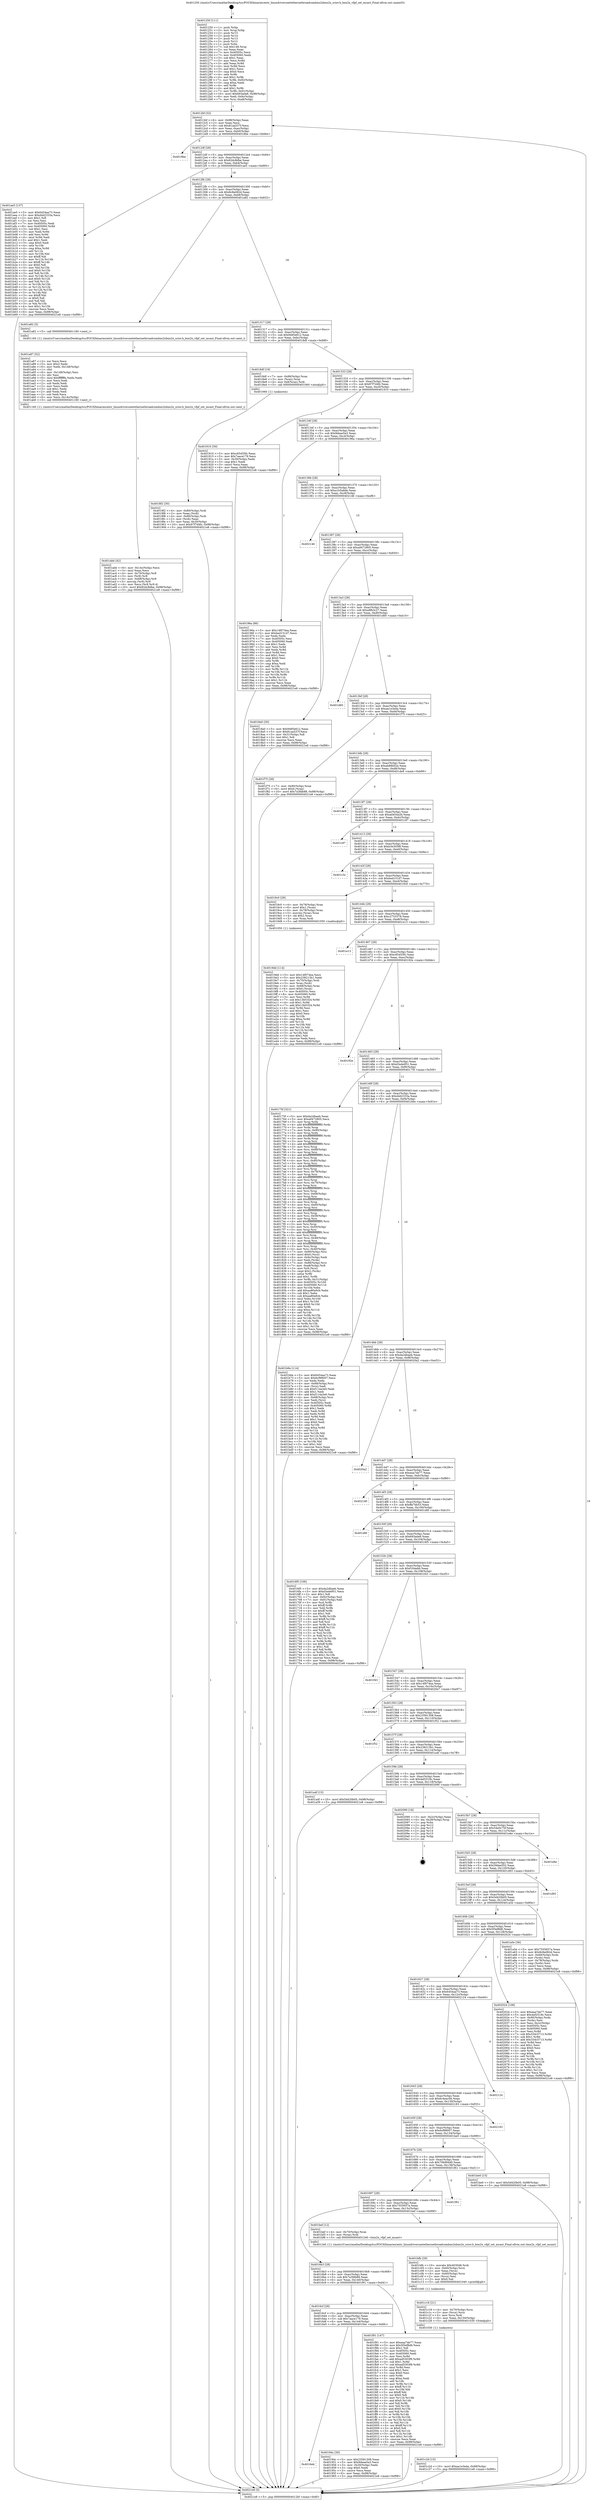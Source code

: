 digraph "0x401250" {
  label = "0x401250 (/mnt/c/Users/mathe/Desktop/tcc/POCII/binaries/extr_linuxdriversnetethernetbroadcombnx2xbnx2x_sriov.h_bnx2x_vfpf_set_mcast_Final-ollvm.out::main(0))"
  labelloc = "t"
  node[shape=record]

  Entry [label="",width=0.3,height=0.3,shape=circle,fillcolor=black,style=filled]
  "0x4012bf" [label="{
     0x4012bf [32]\l
     | [instrs]\l
     &nbsp;&nbsp;0x4012bf \<+6\>: mov -0x98(%rbp),%eax\l
     &nbsp;&nbsp;0x4012c5 \<+2\>: mov %eax,%ecx\l
     &nbsp;&nbsp;0x4012c7 \<+6\>: sub $0x81aa537f,%ecx\l
     &nbsp;&nbsp;0x4012cd \<+6\>: mov %eax,-0xac(%rbp)\l
     &nbsp;&nbsp;0x4012d3 \<+6\>: mov %ecx,-0xb0(%rbp)\l
     &nbsp;&nbsp;0x4012d9 \<+6\>: je 00000000004018be \<main+0x66e\>\l
  }"]
  "0x4018be" [label="{
     0x4018be\l
  }", style=dashed]
  "0x4012df" [label="{
     0x4012df [28]\l
     | [instrs]\l
     &nbsp;&nbsp;0x4012df \<+5\>: jmp 00000000004012e4 \<main+0x94\>\l
     &nbsp;&nbsp;0x4012e4 \<+6\>: mov -0xac(%rbp),%eax\l
     &nbsp;&nbsp;0x4012ea \<+5\>: sub $0x82dc8dbe,%eax\l
     &nbsp;&nbsp;0x4012ef \<+6\>: mov %eax,-0xb4(%rbp)\l
     &nbsp;&nbsp;0x4012f5 \<+6\>: je 0000000000401ae5 \<main+0x895\>\l
  }"]
  Exit [label="",width=0.3,height=0.3,shape=circle,fillcolor=black,style=filled,peripheries=2]
  "0x401ae5" [label="{
     0x401ae5 [137]\l
     | [instrs]\l
     &nbsp;&nbsp;0x401ae5 \<+5\>: mov $0x6454aa73,%eax\l
     &nbsp;&nbsp;0x401aea \<+5\>: mov $0xd4d2333a,%ecx\l
     &nbsp;&nbsp;0x401aef \<+2\>: mov $0x1,%dl\l
     &nbsp;&nbsp;0x401af1 \<+2\>: xor %esi,%esi\l
     &nbsp;&nbsp;0x401af3 \<+7\>: mov 0x40505c,%edi\l
     &nbsp;&nbsp;0x401afa \<+8\>: mov 0x405060,%r8d\l
     &nbsp;&nbsp;0x401b02 \<+3\>: sub $0x1,%esi\l
     &nbsp;&nbsp;0x401b05 \<+3\>: mov %edi,%r9d\l
     &nbsp;&nbsp;0x401b08 \<+3\>: add %esi,%r9d\l
     &nbsp;&nbsp;0x401b0b \<+4\>: imul %r9d,%edi\l
     &nbsp;&nbsp;0x401b0f \<+3\>: and $0x1,%edi\l
     &nbsp;&nbsp;0x401b12 \<+3\>: cmp $0x0,%edi\l
     &nbsp;&nbsp;0x401b15 \<+4\>: sete %r10b\l
     &nbsp;&nbsp;0x401b19 \<+4\>: cmp $0xa,%r8d\l
     &nbsp;&nbsp;0x401b1d \<+4\>: setl %r11b\l
     &nbsp;&nbsp;0x401b21 \<+3\>: mov %r10b,%bl\l
     &nbsp;&nbsp;0x401b24 \<+3\>: xor $0xff,%bl\l
     &nbsp;&nbsp;0x401b27 \<+3\>: mov %r11b,%r14b\l
     &nbsp;&nbsp;0x401b2a \<+4\>: xor $0xff,%r14b\l
     &nbsp;&nbsp;0x401b2e \<+3\>: xor $0x0,%dl\l
     &nbsp;&nbsp;0x401b31 \<+3\>: mov %bl,%r15b\l
     &nbsp;&nbsp;0x401b34 \<+4\>: and $0x0,%r15b\l
     &nbsp;&nbsp;0x401b38 \<+3\>: and %dl,%r10b\l
     &nbsp;&nbsp;0x401b3b \<+3\>: mov %r14b,%r12b\l
     &nbsp;&nbsp;0x401b3e \<+4\>: and $0x0,%r12b\l
     &nbsp;&nbsp;0x401b42 \<+3\>: and %dl,%r11b\l
     &nbsp;&nbsp;0x401b45 \<+3\>: or %r10b,%r15b\l
     &nbsp;&nbsp;0x401b48 \<+3\>: or %r11b,%r12b\l
     &nbsp;&nbsp;0x401b4b \<+3\>: xor %r12b,%r15b\l
     &nbsp;&nbsp;0x401b4e \<+3\>: or %r14b,%bl\l
     &nbsp;&nbsp;0x401b51 \<+3\>: xor $0xff,%bl\l
     &nbsp;&nbsp;0x401b54 \<+3\>: or $0x0,%dl\l
     &nbsp;&nbsp;0x401b57 \<+2\>: and %dl,%bl\l
     &nbsp;&nbsp;0x401b59 \<+3\>: or %bl,%r15b\l
     &nbsp;&nbsp;0x401b5c \<+4\>: test $0x1,%r15b\l
     &nbsp;&nbsp;0x401b60 \<+3\>: cmovne %ecx,%eax\l
     &nbsp;&nbsp;0x401b63 \<+6\>: mov %eax,-0x98(%rbp)\l
     &nbsp;&nbsp;0x401b69 \<+5\>: jmp 00000000004021e8 \<main+0xf98\>\l
  }"]
  "0x4012fb" [label="{
     0x4012fb [28]\l
     | [instrs]\l
     &nbsp;&nbsp;0x4012fb \<+5\>: jmp 0000000000401300 \<main+0xb0\>\l
     &nbsp;&nbsp;0x401300 \<+6\>: mov -0xac(%rbp),%eax\l
     &nbsp;&nbsp;0x401306 \<+5\>: sub $0x8c8a082d,%eax\l
     &nbsp;&nbsp;0x40130b \<+6\>: mov %eax,-0xb8(%rbp)\l
     &nbsp;&nbsp;0x401311 \<+6\>: je 0000000000401a82 \<main+0x832\>\l
  }"]
  "0x401c2d" [label="{
     0x401c2d [15]\l
     | [instrs]\l
     &nbsp;&nbsp;0x401c2d \<+10\>: movl $0xaa1e3eda,-0x98(%rbp)\l
     &nbsp;&nbsp;0x401c37 \<+5\>: jmp 00000000004021e8 \<main+0xf98\>\l
  }"]
  "0x401a82" [label="{
     0x401a82 [5]\l
     | [instrs]\l
     &nbsp;&nbsp;0x401a82 \<+5\>: call 0000000000401160 \<next_i\>\l
     | [calls]\l
     &nbsp;&nbsp;0x401160 \{1\} (/mnt/c/Users/mathe/Desktop/tcc/POCII/binaries/extr_linuxdriversnetethernetbroadcombnx2xbnx2x_sriov.h_bnx2x_vfpf_set_mcast_Final-ollvm.out::next_i)\l
  }"]
  "0x401317" [label="{
     0x401317 [28]\l
     | [instrs]\l
     &nbsp;&nbsp;0x401317 \<+5\>: jmp 000000000040131c \<main+0xcc\>\l
     &nbsp;&nbsp;0x40131c \<+6\>: mov -0xac(%rbp),%eax\l
     &nbsp;&nbsp;0x401322 \<+5\>: sub $0x9485e612,%eax\l
     &nbsp;&nbsp;0x401327 \<+6\>: mov %eax,-0xbc(%rbp)\l
     &nbsp;&nbsp;0x40132d \<+6\>: je 00000000004018df \<main+0x68f\>\l
  }"]
  "0x401c18" [label="{
     0x401c18 [21]\l
     | [instrs]\l
     &nbsp;&nbsp;0x401c18 \<+4\>: mov -0x70(%rbp),%rcx\l
     &nbsp;&nbsp;0x401c1c \<+3\>: mov (%rcx),%rcx\l
     &nbsp;&nbsp;0x401c1f \<+3\>: mov %rcx,%rdi\l
     &nbsp;&nbsp;0x401c22 \<+6\>: mov %eax,-0x150(%rbp)\l
     &nbsp;&nbsp;0x401c28 \<+5\>: call 0000000000401030 \<free@plt\>\l
     | [calls]\l
     &nbsp;&nbsp;0x401030 \{1\} (unknown)\l
  }"]
  "0x4018df" [label="{
     0x4018df [19]\l
     | [instrs]\l
     &nbsp;&nbsp;0x4018df \<+7\>: mov -0x88(%rbp),%rax\l
     &nbsp;&nbsp;0x4018e6 \<+3\>: mov (%rax),%rax\l
     &nbsp;&nbsp;0x4018e9 \<+4\>: mov 0x8(%rax),%rdi\l
     &nbsp;&nbsp;0x4018ed \<+5\>: call 0000000000401060 \<atoi@plt\>\l
     | [calls]\l
     &nbsp;&nbsp;0x401060 \{1\} (unknown)\l
  }"]
  "0x401333" [label="{
     0x401333 [28]\l
     | [instrs]\l
     &nbsp;&nbsp;0x401333 \<+5\>: jmp 0000000000401338 \<main+0xe8\>\l
     &nbsp;&nbsp;0x401338 \<+6\>: mov -0xac(%rbp),%eax\l
     &nbsp;&nbsp;0x40133e \<+5\>: sub $0x97f7d4fc,%eax\l
     &nbsp;&nbsp;0x401343 \<+6\>: mov %eax,-0xc0(%rbp)\l
     &nbsp;&nbsp;0x401349 \<+6\>: je 0000000000401910 \<main+0x6c0\>\l
  }"]
  "0x401bfb" [label="{
     0x401bfb [29]\l
     | [instrs]\l
     &nbsp;&nbsp;0x401bfb \<+10\>: movabs $0x4030d6,%rdi\l
     &nbsp;&nbsp;0x401c05 \<+4\>: mov -0x60(%rbp),%rcx\l
     &nbsp;&nbsp;0x401c09 \<+2\>: mov %eax,(%rcx)\l
     &nbsp;&nbsp;0x401c0b \<+4\>: mov -0x60(%rbp),%rcx\l
     &nbsp;&nbsp;0x401c0f \<+2\>: mov (%rcx),%esi\l
     &nbsp;&nbsp;0x401c11 \<+2\>: mov $0x0,%al\l
     &nbsp;&nbsp;0x401c13 \<+5\>: call 0000000000401040 \<printf@plt\>\l
     | [calls]\l
     &nbsp;&nbsp;0x401040 \{1\} (unknown)\l
  }"]
  "0x401910" [label="{
     0x401910 [30]\l
     | [instrs]\l
     &nbsp;&nbsp;0x401910 \<+5\>: mov $0xc65455fc,%eax\l
     &nbsp;&nbsp;0x401915 \<+5\>: mov $0x7aace179,%ecx\l
     &nbsp;&nbsp;0x40191a \<+3\>: mov -0x30(%rbp),%edx\l
     &nbsp;&nbsp;0x40191d \<+3\>: cmp $0x1,%edx\l
     &nbsp;&nbsp;0x401920 \<+3\>: cmovl %ecx,%eax\l
     &nbsp;&nbsp;0x401923 \<+6\>: mov %eax,-0x98(%rbp)\l
     &nbsp;&nbsp;0x401929 \<+5\>: jmp 00000000004021e8 \<main+0xf98\>\l
  }"]
  "0x40134f" [label="{
     0x40134f [28]\l
     | [instrs]\l
     &nbsp;&nbsp;0x40134f \<+5\>: jmp 0000000000401354 \<main+0x104\>\l
     &nbsp;&nbsp;0x401354 \<+6\>: mov -0xac(%rbp),%eax\l
     &nbsp;&nbsp;0x40135a \<+5\>: sub $0x9deae5a3,%eax\l
     &nbsp;&nbsp;0x40135f \<+6\>: mov %eax,-0xc4(%rbp)\l
     &nbsp;&nbsp;0x401365 \<+6\>: je 000000000040196a \<main+0x71a\>\l
  }"]
  "0x401abb" [label="{
     0x401abb [42]\l
     | [instrs]\l
     &nbsp;&nbsp;0x401abb \<+6\>: mov -0x14c(%rbp),%ecx\l
     &nbsp;&nbsp;0x401ac1 \<+3\>: imul %eax,%ecx\l
     &nbsp;&nbsp;0x401ac4 \<+4\>: mov -0x70(%rbp),%r8\l
     &nbsp;&nbsp;0x401ac8 \<+3\>: mov (%r8),%r8\l
     &nbsp;&nbsp;0x401acb \<+4\>: mov -0x68(%rbp),%r9\l
     &nbsp;&nbsp;0x401acf \<+3\>: movslq (%r9),%r9\l
     &nbsp;&nbsp;0x401ad2 \<+4\>: mov %ecx,(%r8,%r9,4)\l
     &nbsp;&nbsp;0x401ad6 \<+10\>: movl $0x82dc8dbe,-0x98(%rbp)\l
     &nbsp;&nbsp;0x401ae0 \<+5\>: jmp 00000000004021e8 \<main+0xf98\>\l
  }"]
  "0x40196a" [label="{
     0x40196a [86]\l
     | [instrs]\l
     &nbsp;&nbsp;0x40196a \<+5\>: mov $0x14f074ea,%eax\l
     &nbsp;&nbsp;0x40196f \<+5\>: mov $0xbed151d7,%ecx\l
     &nbsp;&nbsp;0x401974 \<+2\>: xor %edx,%edx\l
     &nbsp;&nbsp;0x401976 \<+7\>: mov 0x40505c,%esi\l
     &nbsp;&nbsp;0x40197d \<+7\>: mov 0x405060,%edi\l
     &nbsp;&nbsp;0x401984 \<+3\>: sub $0x1,%edx\l
     &nbsp;&nbsp;0x401987 \<+3\>: mov %esi,%r8d\l
     &nbsp;&nbsp;0x40198a \<+3\>: add %edx,%r8d\l
     &nbsp;&nbsp;0x40198d \<+4\>: imul %r8d,%esi\l
     &nbsp;&nbsp;0x401991 \<+3\>: and $0x1,%esi\l
     &nbsp;&nbsp;0x401994 \<+3\>: cmp $0x0,%esi\l
     &nbsp;&nbsp;0x401997 \<+4\>: sete %r9b\l
     &nbsp;&nbsp;0x40199b \<+3\>: cmp $0xa,%edi\l
     &nbsp;&nbsp;0x40199e \<+4\>: setl %r10b\l
     &nbsp;&nbsp;0x4019a2 \<+3\>: mov %r9b,%r11b\l
     &nbsp;&nbsp;0x4019a5 \<+3\>: and %r10b,%r11b\l
     &nbsp;&nbsp;0x4019a8 \<+3\>: xor %r10b,%r9b\l
     &nbsp;&nbsp;0x4019ab \<+3\>: or %r9b,%r11b\l
     &nbsp;&nbsp;0x4019ae \<+4\>: test $0x1,%r11b\l
     &nbsp;&nbsp;0x4019b2 \<+3\>: cmovne %ecx,%eax\l
     &nbsp;&nbsp;0x4019b5 \<+6\>: mov %eax,-0x98(%rbp)\l
     &nbsp;&nbsp;0x4019bb \<+5\>: jmp 00000000004021e8 \<main+0xf98\>\l
  }"]
  "0x40136b" [label="{
     0x40136b [28]\l
     | [instrs]\l
     &nbsp;&nbsp;0x40136b \<+5\>: jmp 0000000000401370 \<main+0x120\>\l
     &nbsp;&nbsp;0x401370 \<+6\>: mov -0xac(%rbp),%eax\l
     &nbsp;&nbsp;0x401376 \<+5\>: sub $0xa1b5abde,%eax\l
     &nbsp;&nbsp;0x40137b \<+6\>: mov %eax,-0xc8(%rbp)\l
     &nbsp;&nbsp;0x401381 \<+6\>: je 0000000000402146 \<main+0xef6\>\l
  }"]
  "0x401a87" [label="{
     0x401a87 [52]\l
     | [instrs]\l
     &nbsp;&nbsp;0x401a87 \<+2\>: xor %ecx,%ecx\l
     &nbsp;&nbsp;0x401a89 \<+5\>: mov $0x2,%edx\l
     &nbsp;&nbsp;0x401a8e \<+6\>: mov %edx,-0x148(%rbp)\l
     &nbsp;&nbsp;0x401a94 \<+1\>: cltd\l
     &nbsp;&nbsp;0x401a95 \<+6\>: mov -0x148(%rbp),%esi\l
     &nbsp;&nbsp;0x401a9b \<+2\>: idiv %esi\l
     &nbsp;&nbsp;0x401a9d \<+6\>: imul $0xfffffffe,%edx,%edx\l
     &nbsp;&nbsp;0x401aa3 \<+2\>: mov %ecx,%edi\l
     &nbsp;&nbsp;0x401aa5 \<+2\>: sub %edx,%edi\l
     &nbsp;&nbsp;0x401aa7 \<+2\>: mov %ecx,%edx\l
     &nbsp;&nbsp;0x401aa9 \<+3\>: sub $0x1,%edx\l
     &nbsp;&nbsp;0x401aac \<+2\>: add %edx,%edi\l
     &nbsp;&nbsp;0x401aae \<+2\>: sub %edi,%ecx\l
     &nbsp;&nbsp;0x401ab0 \<+6\>: mov %ecx,-0x14c(%rbp)\l
     &nbsp;&nbsp;0x401ab6 \<+5\>: call 0000000000401160 \<next_i\>\l
     | [calls]\l
     &nbsp;&nbsp;0x401160 \{1\} (/mnt/c/Users/mathe/Desktop/tcc/POCII/binaries/extr_linuxdriversnetethernetbroadcombnx2xbnx2x_sriov.h_bnx2x_vfpf_set_mcast_Final-ollvm.out::next_i)\l
  }"]
  "0x402146" [label="{
     0x402146\l
  }", style=dashed]
  "0x401387" [label="{
     0x401387 [28]\l
     | [instrs]\l
     &nbsp;&nbsp;0x401387 \<+5\>: jmp 000000000040138c \<main+0x13c\>\l
     &nbsp;&nbsp;0x40138c \<+6\>: mov -0xac(%rbp),%eax\l
     &nbsp;&nbsp;0x401392 \<+5\>: sub $0xa9472805,%eax\l
     &nbsp;&nbsp;0x401397 \<+6\>: mov %eax,-0xcc(%rbp)\l
     &nbsp;&nbsp;0x40139d \<+6\>: je 00000000004018a0 \<main+0x650\>\l
  }"]
  "0x4019dd" [label="{
     0x4019dd [114]\l
     | [instrs]\l
     &nbsp;&nbsp;0x4019dd \<+5\>: mov $0x14f074ea,%ecx\l
     &nbsp;&nbsp;0x4019e2 \<+5\>: mov $0x238213b1,%edx\l
     &nbsp;&nbsp;0x4019e7 \<+4\>: mov -0x70(%rbp),%rdi\l
     &nbsp;&nbsp;0x4019eb \<+3\>: mov %rax,(%rdi)\l
     &nbsp;&nbsp;0x4019ee \<+4\>: mov -0x68(%rbp),%rax\l
     &nbsp;&nbsp;0x4019f2 \<+6\>: movl $0x0,(%rax)\l
     &nbsp;&nbsp;0x4019f8 \<+7\>: mov 0x40505c,%esi\l
     &nbsp;&nbsp;0x4019ff \<+8\>: mov 0x405060,%r8d\l
     &nbsp;&nbsp;0x401a07 \<+3\>: mov %esi,%r9d\l
     &nbsp;&nbsp;0x401a0a \<+7\>: sub $0x13bf1f24,%r9d\l
     &nbsp;&nbsp;0x401a11 \<+4\>: sub $0x1,%r9d\l
     &nbsp;&nbsp;0x401a15 \<+7\>: add $0x13bf1f24,%r9d\l
     &nbsp;&nbsp;0x401a1c \<+4\>: imul %r9d,%esi\l
     &nbsp;&nbsp;0x401a20 \<+3\>: and $0x1,%esi\l
     &nbsp;&nbsp;0x401a23 \<+3\>: cmp $0x0,%esi\l
     &nbsp;&nbsp;0x401a26 \<+4\>: sete %r10b\l
     &nbsp;&nbsp;0x401a2a \<+4\>: cmp $0xa,%r8d\l
     &nbsp;&nbsp;0x401a2e \<+4\>: setl %r11b\l
     &nbsp;&nbsp;0x401a32 \<+3\>: mov %r10b,%bl\l
     &nbsp;&nbsp;0x401a35 \<+3\>: and %r11b,%bl\l
     &nbsp;&nbsp;0x401a38 \<+3\>: xor %r11b,%r10b\l
     &nbsp;&nbsp;0x401a3b \<+3\>: or %r10b,%bl\l
     &nbsp;&nbsp;0x401a3e \<+3\>: test $0x1,%bl\l
     &nbsp;&nbsp;0x401a41 \<+3\>: cmovne %edx,%ecx\l
     &nbsp;&nbsp;0x401a44 \<+6\>: mov %ecx,-0x98(%rbp)\l
     &nbsp;&nbsp;0x401a4a \<+5\>: jmp 00000000004021e8 \<main+0xf98\>\l
  }"]
  "0x4018a0" [label="{
     0x4018a0 [30]\l
     | [instrs]\l
     &nbsp;&nbsp;0x4018a0 \<+5\>: mov $0x9485e612,%eax\l
     &nbsp;&nbsp;0x4018a5 \<+5\>: mov $0x81aa537f,%ecx\l
     &nbsp;&nbsp;0x4018aa \<+3\>: mov -0x31(%rbp),%dl\l
     &nbsp;&nbsp;0x4018ad \<+3\>: test $0x1,%dl\l
     &nbsp;&nbsp;0x4018b0 \<+3\>: cmovne %ecx,%eax\l
     &nbsp;&nbsp;0x4018b3 \<+6\>: mov %eax,-0x98(%rbp)\l
     &nbsp;&nbsp;0x4018b9 \<+5\>: jmp 00000000004021e8 \<main+0xf98\>\l
  }"]
  "0x4013a3" [label="{
     0x4013a3 [28]\l
     | [instrs]\l
     &nbsp;&nbsp;0x4013a3 \<+5\>: jmp 00000000004013a8 \<main+0x158\>\l
     &nbsp;&nbsp;0x4013a8 \<+6\>: mov -0xac(%rbp),%eax\l
     &nbsp;&nbsp;0x4013ae \<+5\>: sub $0xa9fb3c27,%eax\l
     &nbsp;&nbsp;0x4013b3 \<+6\>: mov %eax,-0xd0(%rbp)\l
     &nbsp;&nbsp;0x4013b9 \<+6\>: je 0000000000401d60 \<main+0xb10\>\l
  }"]
  "0x4016eb" [label="{
     0x4016eb\l
  }", style=dashed]
  "0x401d60" [label="{
     0x401d60\l
  }", style=dashed]
  "0x4013bf" [label="{
     0x4013bf [28]\l
     | [instrs]\l
     &nbsp;&nbsp;0x4013bf \<+5\>: jmp 00000000004013c4 \<main+0x174\>\l
     &nbsp;&nbsp;0x4013c4 \<+6\>: mov -0xac(%rbp),%eax\l
     &nbsp;&nbsp;0x4013ca \<+5\>: sub $0xaa1e3eda,%eax\l
     &nbsp;&nbsp;0x4013cf \<+6\>: mov %eax,-0xd4(%rbp)\l
     &nbsp;&nbsp;0x4013d5 \<+6\>: je 0000000000401f75 \<main+0xd25\>\l
  }"]
  "0x40194c" [label="{
     0x40194c [30]\l
     | [instrs]\l
     &nbsp;&nbsp;0x40194c \<+5\>: mov $0x23581308,%eax\l
     &nbsp;&nbsp;0x401951 \<+5\>: mov $0x9deae5a3,%ecx\l
     &nbsp;&nbsp;0x401956 \<+3\>: mov -0x30(%rbp),%edx\l
     &nbsp;&nbsp;0x401959 \<+3\>: cmp $0x0,%edx\l
     &nbsp;&nbsp;0x40195c \<+3\>: cmove %ecx,%eax\l
     &nbsp;&nbsp;0x40195f \<+6\>: mov %eax,-0x98(%rbp)\l
     &nbsp;&nbsp;0x401965 \<+5\>: jmp 00000000004021e8 \<main+0xf98\>\l
  }"]
  "0x401f75" [label="{
     0x401f75 [28]\l
     | [instrs]\l
     &nbsp;&nbsp;0x401f75 \<+7\>: mov -0x90(%rbp),%rax\l
     &nbsp;&nbsp;0x401f7c \<+6\>: movl $0x0,(%rax)\l
     &nbsp;&nbsp;0x401f82 \<+10\>: movl $0x7a3fdb88,-0x98(%rbp)\l
     &nbsp;&nbsp;0x401f8c \<+5\>: jmp 00000000004021e8 \<main+0xf98\>\l
  }"]
  "0x4013db" [label="{
     0x4013db [28]\l
     | [instrs]\l
     &nbsp;&nbsp;0x4013db \<+5\>: jmp 00000000004013e0 \<main+0x190\>\l
     &nbsp;&nbsp;0x4013e0 \<+6\>: mov -0xac(%rbp),%eax\l
     &nbsp;&nbsp;0x4013e6 \<+5\>: sub $0xab88b02e,%eax\l
     &nbsp;&nbsp;0x4013eb \<+6\>: mov %eax,-0xd8(%rbp)\l
     &nbsp;&nbsp;0x4013f1 \<+6\>: je 0000000000401de9 \<main+0xb99\>\l
  }"]
  "0x4016cf" [label="{
     0x4016cf [28]\l
     | [instrs]\l
     &nbsp;&nbsp;0x4016cf \<+5\>: jmp 00000000004016d4 \<main+0x484\>\l
     &nbsp;&nbsp;0x4016d4 \<+6\>: mov -0xac(%rbp),%eax\l
     &nbsp;&nbsp;0x4016da \<+5\>: sub $0x7aace179,%eax\l
     &nbsp;&nbsp;0x4016df \<+6\>: mov %eax,-0x144(%rbp)\l
     &nbsp;&nbsp;0x4016e5 \<+6\>: je 000000000040194c \<main+0x6fc\>\l
  }"]
  "0x401de9" [label="{
     0x401de9\l
  }", style=dashed]
  "0x4013f7" [label="{
     0x4013f7 [28]\l
     | [instrs]\l
     &nbsp;&nbsp;0x4013f7 \<+5\>: jmp 00000000004013fc \<main+0x1ac\>\l
     &nbsp;&nbsp;0x4013fc \<+6\>: mov -0xac(%rbp),%eax\l
     &nbsp;&nbsp;0x401402 \<+5\>: sub $0xad454a2b,%eax\l
     &nbsp;&nbsp;0x401407 \<+6\>: mov %eax,-0xdc(%rbp)\l
     &nbsp;&nbsp;0x40140d \<+6\>: je 0000000000401c97 \<main+0xa47\>\l
  }"]
  "0x401f91" [label="{
     0x401f91 [147]\l
     | [instrs]\l
     &nbsp;&nbsp;0x401f91 \<+5\>: mov $0xeaa7de77,%eax\l
     &nbsp;&nbsp;0x401f96 \<+5\>: mov $0x5f3ef8d6,%ecx\l
     &nbsp;&nbsp;0x401f9b \<+2\>: mov $0x1,%dl\l
     &nbsp;&nbsp;0x401f9d \<+7\>: mov 0x40505c,%esi\l
     &nbsp;&nbsp;0x401fa4 \<+7\>: mov 0x405060,%edi\l
     &nbsp;&nbsp;0x401fab \<+3\>: mov %esi,%r8d\l
     &nbsp;&nbsp;0x401fae \<+7\>: add $0xad5303f9,%r8d\l
     &nbsp;&nbsp;0x401fb5 \<+4\>: sub $0x1,%r8d\l
     &nbsp;&nbsp;0x401fb9 \<+7\>: sub $0xad5303f9,%r8d\l
     &nbsp;&nbsp;0x401fc0 \<+4\>: imul %r8d,%esi\l
     &nbsp;&nbsp;0x401fc4 \<+3\>: and $0x1,%esi\l
     &nbsp;&nbsp;0x401fc7 \<+3\>: cmp $0x0,%esi\l
     &nbsp;&nbsp;0x401fca \<+4\>: sete %r9b\l
     &nbsp;&nbsp;0x401fce \<+3\>: cmp $0xa,%edi\l
     &nbsp;&nbsp;0x401fd1 \<+4\>: setl %r10b\l
     &nbsp;&nbsp;0x401fd5 \<+3\>: mov %r9b,%r11b\l
     &nbsp;&nbsp;0x401fd8 \<+4\>: xor $0xff,%r11b\l
     &nbsp;&nbsp;0x401fdc \<+3\>: mov %r10b,%bl\l
     &nbsp;&nbsp;0x401fdf \<+3\>: xor $0xff,%bl\l
     &nbsp;&nbsp;0x401fe2 \<+3\>: xor $0x0,%dl\l
     &nbsp;&nbsp;0x401fe5 \<+3\>: mov %r11b,%r14b\l
     &nbsp;&nbsp;0x401fe8 \<+4\>: and $0x0,%r14b\l
     &nbsp;&nbsp;0x401fec \<+3\>: and %dl,%r9b\l
     &nbsp;&nbsp;0x401fef \<+3\>: mov %bl,%r15b\l
     &nbsp;&nbsp;0x401ff2 \<+4\>: and $0x0,%r15b\l
     &nbsp;&nbsp;0x401ff6 \<+3\>: and %dl,%r10b\l
     &nbsp;&nbsp;0x401ff9 \<+3\>: or %r9b,%r14b\l
     &nbsp;&nbsp;0x401ffc \<+3\>: or %r10b,%r15b\l
     &nbsp;&nbsp;0x401fff \<+3\>: xor %r15b,%r14b\l
     &nbsp;&nbsp;0x402002 \<+3\>: or %bl,%r11b\l
     &nbsp;&nbsp;0x402005 \<+4\>: xor $0xff,%r11b\l
     &nbsp;&nbsp;0x402009 \<+3\>: or $0x0,%dl\l
     &nbsp;&nbsp;0x40200c \<+3\>: and %dl,%r11b\l
     &nbsp;&nbsp;0x40200f \<+3\>: or %r11b,%r14b\l
     &nbsp;&nbsp;0x402012 \<+4\>: test $0x1,%r14b\l
     &nbsp;&nbsp;0x402016 \<+3\>: cmovne %ecx,%eax\l
     &nbsp;&nbsp;0x402019 \<+6\>: mov %eax,-0x98(%rbp)\l
     &nbsp;&nbsp;0x40201f \<+5\>: jmp 00000000004021e8 \<main+0xf98\>\l
  }"]
  "0x401c97" [label="{
     0x401c97\l
  }", style=dashed]
  "0x401413" [label="{
     0x401413 [28]\l
     | [instrs]\l
     &nbsp;&nbsp;0x401413 \<+5\>: jmp 0000000000401418 \<main+0x1c8\>\l
     &nbsp;&nbsp;0x401418 \<+6\>: mov -0xac(%rbp),%eax\l
     &nbsp;&nbsp;0x40141e \<+5\>: sub $0xb3e305f8,%eax\l
     &nbsp;&nbsp;0x401423 \<+6\>: mov %eax,-0xe0(%rbp)\l
     &nbsp;&nbsp;0x401429 \<+6\>: je 0000000000401c3c \<main+0x9ec\>\l
  }"]
  "0x4016b3" [label="{
     0x4016b3 [28]\l
     | [instrs]\l
     &nbsp;&nbsp;0x4016b3 \<+5\>: jmp 00000000004016b8 \<main+0x468\>\l
     &nbsp;&nbsp;0x4016b8 \<+6\>: mov -0xac(%rbp),%eax\l
     &nbsp;&nbsp;0x4016be \<+5\>: sub $0x7a3fdb88,%eax\l
     &nbsp;&nbsp;0x4016c3 \<+6\>: mov %eax,-0x140(%rbp)\l
     &nbsp;&nbsp;0x4016c9 \<+6\>: je 0000000000401f91 \<main+0xd41\>\l
  }"]
  "0x401c3c" [label="{
     0x401c3c\l
  }", style=dashed]
  "0x40142f" [label="{
     0x40142f [28]\l
     | [instrs]\l
     &nbsp;&nbsp;0x40142f \<+5\>: jmp 0000000000401434 \<main+0x1e4\>\l
     &nbsp;&nbsp;0x401434 \<+6\>: mov -0xac(%rbp),%eax\l
     &nbsp;&nbsp;0x40143a \<+5\>: sub $0xbed151d7,%eax\l
     &nbsp;&nbsp;0x40143f \<+6\>: mov %eax,-0xe4(%rbp)\l
     &nbsp;&nbsp;0x401445 \<+6\>: je 00000000004019c0 \<main+0x770\>\l
  }"]
  "0x401bef" [label="{
     0x401bef [12]\l
     | [instrs]\l
     &nbsp;&nbsp;0x401bef \<+4\>: mov -0x70(%rbp),%rax\l
     &nbsp;&nbsp;0x401bf3 \<+3\>: mov (%rax),%rdi\l
     &nbsp;&nbsp;0x401bf6 \<+5\>: call 0000000000401240 \<bnx2x_vfpf_set_mcast\>\l
     | [calls]\l
     &nbsp;&nbsp;0x401240 \{1\} (/mnt/c/Users/mathe/Desktop/tcc/POCII/binaries/extr_linuxdriversnetethernetbroadcombnx2xbnx2x_sriov.h_bnx2x_vfpf_set_mcast_Final-ollvm.out::bnx2x_vfpf_set_mcast)\l
  }"]
  "0x4019c0" [label="{
     0x4019c0 [29]\l
     | [instrs]\l
     &nbsp;&nbsp;0x4019c0 \<+4\>: mov -0x78(%rbp),%rax\l
     &nbsp;&nbsp;0x4019c4 \<+6\>: movl $0x1,(%rax)\l
     &nbsp;&nbsp;0x4019ca \<+4\>: mov -0x78(%rbp),%rax\l
     &nbsp;&nbsp;0x4019ce \<+3\>: movslq (%rax),%rax\l
     &nbsp;&nbsp;0x4019d1 \<+4\>: shl $0x2,%rax\l
     &nbsp;&nbsp;0x4019d5 \<+3\>: mov %rax,%rdi\l
     &nbsp;&nbsp;0x4019d8 \<+5\>: call 0000000000401050 \<malloc@plt\>\l
     | [calls]\l
     &nbsp;&nbsp;0x401050 \{1\} (unknown)\l
  }"]
  "0x40144b" [label="{
     0x40144b [28]\l
     | [instrs]\l
     &nbsp;&nbsp;0x40144b \<+5\>: jmp 0000000000401450 \<main+0x200\>\l
     &nbsp;&nbsp;0x401450 \<+6\>: mov -0xac(%rbp),%eax\l
     &nbsp;&nbsp;0x401456 \<+5\>: sub $0xc2753378,%eax\l
     &nbsp;&nbsp;0x40145b \<+6\>: mov %eax,-0xe8(%rbp)\l
     &nbsp;&nbsp;0x401461 \<+6\>: je 0000000000401e13 \<main+0xbc3\>\l
  }"]
  "0x401697" [label="{
     0x401697 [28]\l
     | [instrs]\l
     &nbsp;&nbsp;0x401697 \<+5\>: jmp 000000000040169c \<main+0x44c\>\l
     &nbsp;&nbsp;0x40169c \<+6\>: mov -0xac(%rbp),%eax\l
     &nbsp;&nbsp;0x4016a2 \<+5\>: sub $0x7555657a,%eax\l
     &nbsp;&nbsp;0x4016a7 \<+6\>: mov %eax,-0x13c(%rbp)\l
     &nbsp;&nbsp;0x4016ad \<+6\>: je 0000000000401bef \<main+0x99f\>\l
  }"]
  "0x401e13" [label="{
     0x401e13\l
  }", style=dashed]
  "0x401467" [label="{
     0x401467 [28]\l
     | [instrs]\l
     &nbsp;&nbsp;0x401467 \<+5\>: jmp 000000000040146c \<main+0x21c\>\l
     &nbsp;&nbsp;0x40146c \<+6\>: mov -0xac(%rbp),%eax\l
     &nbsp;&nbsp;0x401472 \<+5\>: sub $0xc65455fc,%eax\l
     &nbsp;&nbsp;0x401477 \<+6\>: mov %eax,-0xec(%rbp)\l
     &nbsp;&nbsp;0x40147d \<+6\>: je 000000000040192e \<main+0x6de\>\l
  }"]
  "0x401f61" [label="{
     0x401f61\l
  }", style=dashed]
  "0x40192e" [label="{
     0x40192e\l
  }", style=dashed]
  "0x401483" [label="{
     0x401483 [28]\l
     | [instrs]\l
     &nbsp;&nbsp;0x401483 \<+5\>: jmp 0000000000401488 \<main+0x238\>\l
     &nbsp;&nbsp;0x401488 \<+6\>: mov -0xac(%rbp),%eax\l
     &nbsp;&nbsp;0x40148e \<+5\>: sub $0xd3a4e951,%eax\l
     &nbsp;&nbsp;0x401493 \<+6\>: mov %eax,-0xf0(%rbp)\l
     &nbsp;&nbsp;0x401499 \<+6\>: je 000000000040175f \<main+0x50f\>\l
  }"]
  "0x40167b" [label="{
     0x40167b [28]\l
     | [instrs]\l
     &nbsp;&nbsp;0x40167b \<+5\>: jmp 0000000000401680 \<main+0x430\>\l
     &nbsp;&nbsp;0x401680 \<+6\>: mov -0xac(%rbp),%eax\l
     &nbsp;&nbsp;0x401686 \<+5\>: sub $0x70b994d0,%eax\l
     &nbsp;&nbsp;0x40168b \<+6\>: mov %eax,-0x138(%rbp)\l
     &nbsp;&nbsp;0x401691 \<+6\>: je 0000000000401f61 \<main+0xd11\>\l
  }"]
  "0x40175f" [label="{
     0x40175f [321]\l
     | [instrs]\l
     &nbsp;&nbsp;0x40175f \<+5\>: mov $0xda2dbaeb,%eax\l
     &nbsp;&nbsp;0x401764 \<+5\>: mov $0xa9472805,%ecx\l
     &nbsp;&nbsp;0x401769 \<+3\>: mov %rsp,%rdx\l
     &nbsp;&nbsp;0x40176c \<+4\>: add $0xfffffffffffffff0,%rdx\l
     &nbsp;&nbsp;0x401770 \<+3\>: mov %rdx,%rsp\l
     &nbsp;&nbsp;0x401773 \<+7\>: mov %rdx,-0x90(%rbp)\l
     &nbsp;&nbsp;0x40177a \<+3\>: mov %rsp,%rdx\l
     &nbsp;&nbsp;0x40177d \<+4\>: add $0xfffffffffffffff0,%rdx\l
     &nbsp;&nbsp;0x401781 \<+3\>: mov %rdx,%rsp\l
     &nbsp;&nbsp;0x401784 \<+3\>: mov %rsp,%rsi\l
     &nbsp;&nbsp;0x401787 \<+4\>: add $0xfffffffffffffff0,%rsi\l
     &nbsp;&nbsp;0x40178b \<+3\>: mov %rsi,%rsp\l
     &nbsp;&nbsp;0x40178e \<+7\>: mov %rsi,-0x88(%rbp)\l
     &nbsp;&nbsp;0x401795 \<+3\>: mov %rsp,%rsi\l
     &nbsp;&nbsp;0x401798 \<+4\>: add $0xfffffffffffffff0,%rsi\l
     &nbsp;&nbsp;0x40179c \<+3\>: mov %rsi,%rsp\l
     &nbsp;&nbsp;0x40179f \<+4\>: mov %rsi,-0x80(%rbp)\l
     &nbsp;&nbsp;0x4017a3 \<+3\>: mov %rsp,%rsi\l
     &nbsp;&nbsp;0x4017a6 \<+4\>: add $0xfffffffffffffff0,%rsi\l
     &nbsp;&nbsp;0x4017aa \<+3\>: mov %rsi,%rsp\l
     &nbsp;&nbsp;0x4017ad \<+4\>: mov %rsi,-0x78(%rbp)\l
     &nbsp;&nbsp;0x4017b1 \<+3\>: mov %rsp,%rsi\l
     &nbsp;&nbsp;0x4017b4 \<+4\>: add $0xfffffffffffffff0,%rsi\l
     &nbsp;&nbsp;0x4017b8 \<+3\>: mov %rsi,%rsp\l
     &nbsp;&nbsp;0x4017bb \<+4\>: mov %rsi,-0x70(%rbp)\l
     &nbsp;&nbsp;0x4017bf \<+3\>: mov %rsp,%rsi\l
     &nbsp;&nbsp;0x4017c2 \<+4\>: add $0xfffffffffffffff0,%rsi\l
     &nbsp;&nbsp;0x4017c6 \<+3\>: mov %rsi,%rsp\l
     &nbsp;&nbsp;0x4017c9 \<+4\>: mov %rsi,-0x68(%rbp)\l
     &nbsp;&nbsp;0x4017cd \<+3\>: mov %rsp,%rsi\l
     &nbsp;&nbsp;0x4017d0 \<+4\>: add $0xfffffffffffffff0,%rsi\l
     &nbsp;&nbsp;0x4017d4 \<+3\>: mov %rsi,%rsp\l
     &nbsp;&nbsp;0x4017d7 \<+4\>: mov %rsi,-0x60(%rbp)\l
     &nbsp;&nbsp;0x4017db \<+3\>: mov %rsp,%rsi\l
     &nbsp;&nbsp;0x4017de \<+4\>: add $0xfffffffffffffff0,%rsi\l
     &nbsp;&nbsp;0x4017e2 \<+3\>: mov %rsi,%rsp\l
     &nbsp;&nbsp;0x4017e5 \<+4\>: mov %rsi,-0x58(%rbp)\l
     &nbsp;&nbsp;0x4017e9 \<+3\>: mov %rsp,%rsi\l
     &nbsp;&nbsp;0x4017ec \<+4\>: add $0xfffffffffffffff0,%rsi\l
     &nbsp;&nbsp;0x4017f0 \<+3\>: mov %rsi,%rsp\l
     &nbsp;&nbsp;0x4017f3 \<+4\>: mov %rsi,-0x50(%rbp)\l
     &nbsp;&nbsp;0x4017f7 \<+3\>: mov %rsp,%rsi\l
     &nbsp;&nbsp;0x4017fa \<+4\>: add $0xfffffffffffffff0,%rsi\l
     &nbsp;&nbsp;0x4017fe \<+3\>: mov %rsi,%rsp\l
     &nbsp;&nbsp;0x401801 \<+4\>: mov %rsi,-0x48(%rbp)\l
     &nbsp;&nbsp;0x401805 \<+3\>: mov %rsp,%rsi\l
     &nbsp;&nbsp;0x401808 \<+4\>: add $0xfffffffffffffff0,%rsi\l
     &nbsp;&nbsp;0x40180c \<+3\>: mov %rsi,%rsp\l
     &nbsp;&nbsp;0x40180f \<+4\>: mov %rsi,-0x40(%rbp)\l
     &nbsp;&nbsp;0x401813 \<+7\>: mov -0x90(%rbp),%rsi\l
     &nbsp;&nbsp;0x40181a \<+6\>: movl $0x0,(%rsi)\l
     &nbsp;&nbsp;0x401820 \<+6\>: mov -0x9c(%rbp),%edi\l
     &nbsp;&nbsp;0x401826 \<+2\>: mov %edi,(%rdx)\l
     &nbsp;&nbsp;0x401828 \<+7\>: mov -0x88(%rbp),%rsi\l
     &nbsp;&nbsp;0x40182f \<+7\>: mov -0xa8(%rbp),%r8\l
     &nbsp;&nbsp;0x401836 \<+3\>: mov %r8,(%rsi)\l
     &nbsp;&nbsp;0x401839 \<+3\>: cmpl $0x2,(%rdx)\l
     &nbsp;&nbsp;0x40183c \<+4\>: setne %r9b\l
     &nbsp;&nbsp;0x401840 \<+4\>: and $0x1,%r9b\l
     &nbsp;&nbsp;0x401844 \<+4\>: mov %r9b,-0x31(%rbp)\l
     &nbsp;&nbsp;0x401848 \<+8\>: mov 0x40505c,%r10d\l
     &nbsp;&nbsp;0x401850 \<+8\>: mov 0x405060,%r11d\l
     &nbsp;&nbsp;0x401858 \<+3\>: mov %r10d,%ebx\l
     &nbsp;&nbsp;0x40185b \<+6\>: add $0xaa80a9cb,%ebx\l
     &nbsp;&nbsp;0x401861 \<+3\>: sub $0x1,%ebx\l
     &nbsp;&nbsp;0x401864 \<+6\>: sub $0xaa80a9cb,%ebx\l
     &nbsp;&nbsp;0x40186a \<+4\>: imul %ebx,%r10d\l
     &nbsp;&nbsp;0x40186e \<+4\>: and $0x1,%r10d\l
     &nbsp;&nbsp;0x401872 \<+4\>: cmp $0x0,%r10d\l
     &nbsp;&nbsp;0x401876 \<+4\>: sete %r9b\l
     &nbsp;&nbsp;0x40187a \<+4\>: cmp $0xa,%r11d\l
     &nbsp;&nbsp;0x40187e \<+4\>: setl %r14b\l
     &nbsp;&nbsp;0x401882 \<+3\>: mov %r9b,%r15b\l
     &nbsp;&nbsp;0x401885 \<+3\>: and %r14b,%r15b\l
     &nbsp;&nbsp;0x401888 \<+3\>: xor %r14b,%r9b\l
     &nbsp;&nbsp;0x40188b \<+3\>: or %r9b,%r15b\l
     &nbsp;&nbsp;0x40188e \<+4\>: test $0x1,%r15b\l
     &nbsp;&nbsp;0x401892 \<+3\>: cmovne %ecx,%eax\l
     &nbsp;&nbsp;0x401895 \<+6\>: mov %eax,-0x98(%rbp)\l
     &nbsp;&nbsp;0x40189b \<+5\>: jmp 00000000004021e8 \<main+0xf98\>\l
  }"]
  "0x40149f" [label="{
     0x40149f [28]\l
     | [instrs]\l
     &nbsp;&nbsp;0x40149f \<+5\>: jmp 00000000004014a4 \<main+0x254\>\l
     &nbsp;&nbsp;0x4014a4 \<+6\>: mov -0xac(%rbp),%eax\l
     &nbsp;&nbsp;0x4014aa \<+5\>: sub $0xd4d2333a,%eax\l
     &nbsp;&nbsp;0x4014af \<+6\>: mov %eax,-0xf4(%rbp)\l
     &nbsp;&nbsp;0x4014b5 \<+6\>: je 0000000000401b6e \<main+0x91e\>\l
  }"]
  "0x401be0" [label="{
     0x401be0 [15]\l
     | [instrs]\l
     &nbsp;&nbsp;0x401be0 \<+10\>: movl $0x5d420b05,-0x98(%rbp)\l
     &nbsp;&nbsp;0x401bea \<+5\>: jmp 00000000004021e8 \<main+0xf98\>\l
  }"]
  "0x401b6e" [label="{
     0x401b6e [114]\l
     | [instrs]\l
     &nbsp;&nbsp;0x401b6e \<+5\>: mov $0x6454aa73,%eax\l
     &nbsp;&nbsp;0x401b73 \<+5\>: mov $0x6cf98007,%ecx\l
     &nbsp;&nbsp;0x401b78 \<+2\>: xor %edx,%edx\l
     &nbsp;&nbsp;0x401b7a \<+4\>: mov -0x68(%rbp),%rsi\l
     &nbsp;&nbsp;0x401b7e \<+2\>: mov (%rsi),%edi\l
     &nbsp;&nbsp;0x401b80 \<+6\>: sub $0xf114a3e0,%edi\l
     &nbsp;&nbsp;0x401b86 \<+3\>: add $0x1,%edi\l
     &nbsp;&nbsp;0x401b89 \<+6\>: add $0xf114a3e0,%edi\l
     &nbsp;&nbsp;0x401b8f \<+4\>: mov -0x68(%rbp),%rsi\l
     &nbsp;&nbsp;0x401b93 \<+2\>: mov %edi,(%rsi)\l
     &nbsp;&nbsp;0x401b95 \<+7\>: mov 0x40505c,%edi\l
     &nbsp;&nbsp;0x401b9c \<+8\>: mov 0x405060,%r8d\l
     &nbsp;&nbsp;0x401ba4 \<+3\>: sub $0x1,%edx\l
     &nbsp;&nbsp;0x401ba7 \<+3\>: mov %edi,%r9d\l
     &nbsp;&nbsp;0x401baa \<+3\>: add %edx,%r9d\l
     &nbsp;&nbsp;0x401bad \<+4\>: imul %r9d,%edi\l
     &nbsp;&nbsp;0x401bb1 \<+3\>: and $0x1,%edi\l
     &nbsp;&nbsp;0x401bb4 \<+3\>: cmp $0x0,%edi\l
     &nbsp;&nbsp;0x401bb7 \<+4\>: sete %r10b\l
     &nbsp;&nbsp;0x401bbb \<+4\>: cmp $0xa,%r8d\l
     &nbsp;&nbsp;0x401bbf \<+4\>: setl %r11b\l
     &nbsp;&nbsp;0x401bc3 \<+3\>: mov %r10b,%bl\l
     &nbsp;&nbsp;0x401bc6 \<+3\>: and %r11b,%bl\l
     &nbsp;&nbsp;0x401bc9 \<+3\>: xor %r11b,%r10b\l
     &nbsp;&nbsp;0x401bcc \<+3\>: or %r10b,%bl\l
     &nbsp;&nbsp;0x401bcf \<+3\>: test $0x1,%bl\l
     &nbsp;&nbsp;0x401bd2 \<+3\>: cmovne %ecx,%eax\l
     &nbsp;&nbsp;0x401bd5 \<+6\>: mov %eax,-0x98(%rbp)\l
     &nbsp;&nbsp;0x401bdb \<+5\>: jmp 00000000004021e8 \<main+0xf98\>\l
  }"]
  "0x4014bb" [label="{
     0x4014bb [28]\l
     | [instrs]\l
     &nbsp;&nbsp;0x4014bb \<+5\>: jmp 00000000004014c0 \<main+0x270\>\l
     &nbsp;&nbsp;0x4014c0 \<+6\>: mov -0xac(%rbp),%eax\l
     &nbsp;&nbsp;0x4014c6 \<+5\>: sub $0xda2dbaeb,%eax\l
     &nbsp;&nbsp;0x4014cb \<+6\>: mov %eax,-0xf8(%rbp)\l
     &nbsp;&nbsp;0x4014d1 \<+6\>: je 00000000004020a2 \<main+0xe52\>\l
  }"]
  "0x40165f" [label="{
     0x40165f [28]\l
     | [instrs]\l
     &nbsp;&nbsp;0x40165f \<+5\>: jmp 0000000000401664 \<main+0x414\>\l
     &nbsp;&nbsp;0x401664 \<+6\>: mov -0xac(%rbp),%eax\l
     &nbsp;&nbsp;0x40166a \<+5\>: sub $0x6cf98007,%eax\l
     &nbsp;&nbsp;0x40166f \<+6\>: mov %eax,-0x134(%rbp)\l
     &nbsp;&nbsp;0x401675 \<+6\>: je 0000000000401be0 \<main+0x990\>\l
  }"]
  "0x4020a2" [label="{
     0x4020a2\l
  }", style=dashed]
  "0x4014d7" [label="{
     0x4014d7 [28]\l
     | [instrs]\l
     &nbsp;&nbsp;0x4014d7 \<+5\>: jmp 00000000004014dc \<main+0x28c\>\l
     &nbsp;&nbsp;0x4014dc \<+6\>: mov -0xac(%rbp),%eax\l
     &nbsp;&nbsp;0x4014e2 \<+5\>: sub $0xeaa7de77,%eax\l
     &nbsp;&nbsp;0x4014e7 \<+6\>: mov %eax,-0xfc(%rbp)\l
     &nbsp;&nbsp;0x4014ed \<+6\>: je 00000000004021d0 \<main+0xf80\>\l
  }"]
  "0x402183" [label="{
     0x402183\l
  }", style=dashed]
  "0x4021d0" [label="{
     0x4021d0\l
  }", style=dashed]
  "0x4014f3" [label="{
     0x4014f3 [28]\l
     | [instrs]\l
     &nbsp;&nbsp;0x4014f3 \<+5\>: jmp 00000000004014f8 \<main+0x2a8\>\l
     &nbsp;&nbsp;0x4014f8 \<+6\>: mov -0xac(%rbp),%eax\l
     &nbsp;&nbsp;0x4014fe \<+5\>: sub $0xffa7bb53,%eax\l
     &nbsp;&nbsp;0x401503 \<+6\>: mov %eax,-0x100(%rbp)\l
     &nbsp;&nbsp;0x401509 \<+6\>: je 0000000000401d6f \<main+0xb1f\>\l
  }"]
  "0x401643" [label="{
     0x401643 [28]\l
     | [instrs]\l
     &nbsp;&nbsp;0x401643 \<+5\>: jmp 0000000000401648 \<main+0x3f8\>\l
     &nbsp;&nbsp;0x401648 \<+6\>: mov -0xac(%rbp),%eax\l
     &nbsp;&nbsp;0x40164e \<+5\>: sub $0x6c4eac0b,%eax\l
     &nbsp;&nbsp;0x401653 \<+6\>: mov %eax,-0x130(%rbp)\l
     &nbsp;&nbsp;0x401659 \<+6\>: je 0000000000402183 \<main+0xf33\>\l
  }"]
  "0x401d6f" [label="{
     0x401d6f\l
  }", style=dashed]
  "0x40150f" [label="{
     0x40150f [28]\l
     | [instrs]\l
     &nbsp;&nbsp;0x40150f \<+5\>: jmp 0000000000401514 \<main+0x2c4\>\l
     &nbsp;&nbsp;0x401514 \<+6\>: mov -0xac(%rbp),%eax\l
     &nbsp;&nbsp;0x40151a \<+5\>: sub $0x693ade8,%eax\l
     &nbsp;&nbsp;0x40151f \<+6\>: mov %eax,-0x104(%rbp)\l
     &nbsp;&nbsp;0x401525 \<+6\>: je 00000000004016f5 \<main+0x4a5\>\l
  }"]
  "0x402124" [label="{
     0x402124\l
  }", style=dashed]
  "0x4016f5" [label="{
     0x4016f5 [106]\l
     | [instrs]\l
     &nbsp;&nbsp;0x4016f5 \<+5\>: mov $0xda2dbaeb,%eax\l
     &nbsp;&nbsp;0x4016fa \<+5\>: mov $0xd3a4e951,%ecx\l
     &nbsp;&nbsp;0x4016ff \<+2\>: mov $0x1,%dl\l
     &nbsp;&nbsp;0x401701 \<+7\>: mov -0x92(%rbp),%sil\l
     &nbsp;&nbsp;0x401708 \<+7\>: mov -0x91(%rbp),%dil\l
     &nbsp;&nbsp;0x40170f \<+3\>: mov %sil,%r8b\l
     &nbsp;&nbsp;0x401712 \<+4\>: xor $0xff,%r8b\l
     &nbsp;&nbsp;0x401716 \<+3\>: mov %dil,%r9b\l
     &nbsp;&nbsp;0x401719 \<+4\>: xor $0xff,%r9b\l
     &nbsp;&nbsp;0x40171d \<+3\>: xor $0x1,%dl\l
     &nbsp;&nbsp;0x401720 \<+3\>: mov %r8b,%r10b\l
     &nbsp;&nbsp;0x401723 \<+4\>: and $0xff,%r10b\l
     &nbsp;&nbsp;0x401727 \<+3\>: and %dl,%sil\l
     &nbsp;&nbsp;0x40172a \<+3\>: mov %r9b,%r11b\l
     &nbsp;&nbsp;0x40172d \<+4\>: and $0xff,%r11b\l
     &nbsp;&nbsp;0x401731 \<+3\>: and %dl,%dil\l
     &nbsp;&nbsp;0x401734 \<+3\>: or %sil,%r10b\l
     &nbsp;&nbsp;0x401737 \<+3\>: or %dil,%r11b\l
     &nbsp;&nbsp;0x40173a \<+3\>: xor %r11b,%r10b\l
     &nbsp;&nbsp;0x40173d \<+3\>: or %r9b,%r8b\l
     &nbsp;&nbsp;0x401740 \<+4\>: xor $0xff,%r8b\l
     &nbsp;&nbsp;0x401744 \<+3\>: or $0x1,%dl\l
     &nbsp;&nbsp;0x401747 \<+3\>: and %dl,%r8b\l
     &nbsp;&nbsp;0x40174a \<+3\>: or %r8b,%r10b\l
     &nbsp;&nbsp;0x40174d \<+4\>: test $0x1,%r10b\l
     &nbsp;&nbsp;0x401751 \<+3\>: cmovne %ecx,%eax\l
     &nbsp;&nbsp;0x401754 \<+6\>: mov %eax,-0x98(%rbp)\l
     &nbsp;&nbsp;0x40175a \<+5\>: jmp 00000000004021e8 \<main+0xf98\>\l
  }"]
  "0x40152b" [label="{
     0x40152b [28]\l
     | [instrs]\l
     &nbsp;&nbsp;0x40152b \<+5\>: jmp 0000000000401530 \<main+0x2e0\>\l
     &nbsp;&nbsp;0x401530 \<+6\>: mov -0xac(%rbp),%eax\l
     &nbsp;&nbsp;0x401536 \<+5\>: sub $0xf164ebb,%eax\l
     &nbsp;&nbsp;0x40153b \<+6\>: mov %eax,-0x108(%rbp)\l
     &nbsp;&nbsp;0x401541 \<+6\>: je 0000000000401f43 \<main+0xcf3\>\l
  }"]
  "0x4021e8" [label="{
     0x4021e8 [5]\l
     | [instrs]\l
     &nbsp;&nbsp;0x4021e8 \<+5\>: jmp 00000000004012bf \<main+0x6f\>\l
  }"]
  "0x401250" [label="{
     0x401250 [111]\l
     | [instrs]\l
     &nbsp;&nbsp;0x401250 \<+1\>: push %rbp\l
     &nbsp;&nbsp;0x401251 \<+3\>: mov %rsp,%rbp\l
     &nbsp;&nbsp;0x401254 \<+2\>: push %r15\l
     &nbsp;&nbsp;0x401256 \<+2\>: push %r14\l
     &nbsp;&nbsp;0x401258 \<+2\>: push %r13\l
     &nbsp;&nbsp;0x40125a \<+2\>: push %r12\l
     &nbsp;&nbsp;0x40125c \<+1\>: push %rbx\l
     &nbsp;&nbsp;0x40125d \<+7\>: sub $0x148,%rsp\l
     &nbsp;&nbsp;0x401264 \<+2\>: xor %eax,%eax\l
     &nbsp;&nbsp;0x401266 \<+7\>: mov 0x40505c,%ecx\l
     &nbsp;&nbsp;0x40126d \<+7\>: mov 0x405060,%edx\l
     &nbsp;&nbsp;0x401274 \<+3\>: sub $0x1,%eax\l
     &nbsp;&nbsp;0x401277 \<+3\>: mov %ecx,%r8d\l
     &nbsp;&nbsp;0x40127a \<+3\>: add %eax,%r8d\l
     &nbsp;&nbsp;0x40127d \<+4\>: imul %r8d,%ecx\l
     &nbsp;&nbsp;0x401281 \<+3\>: and $0x1,%ecx\l
     &nbsp;&nbsp;0x401284 \<+3\>: cmp $0x0,%ecx\l
     &nbsp;&nbsp;0x401287 \<+4\>: sete %r9b\l
     &nbsp;&nbsp;0x40128b \<+4\>: and $0x1,%r9b\l
     &nbsp;&nbsp;0x40128f \<+7\>: mov %r9b,-0x92(%rbp)\l
     &nbsp;&nbsp;0x401296 \<+3\>: cmp $0xa,%edx\l
     &nbsp;&nbsp;0x401299 \<+4\>: setl %r9b\l
     &nbsp;&nbsp;0x40129d \<+4\>: and $0x1,%r9b\l
     &nbsp;&nbsp;0x4012a1 \<+7\>: mov %r9b,-0x91(%rbp)\l
     &nbsp;&nbsp;0x4012a8 \<+10\>: movl $0x693ade8,-0x98(%rbp)\l
     &nbsp;&nbsp;0x4012b2 \<+6\>: mov %edi,-0x9c(%rbp)\l
     &nbsp;&nbsp;0x4012b8 \<+7\>: mov %rsi,-0xa8(%rbp)\l
  }"]
  "0x401627" [label="{
     0x401627 [28]\l
     | [instrs]\l
     &nbsp;&nbsp;0x401627 \<+5\>: jmp 000000000040162c \<main+0x3dc\>\l
     &nbsp;&nbsp;0x40162c \<+6\>: mov -0xac(%rbp),%eax\l
     &nbsp;&nbsp;0x401632 \<+5\>: sub $0x6454aa73,%eax\l
     &nbsp;&nbsp;0x401637 \<+6\>: mov %eax,-0x12c(%rbp)\l
     &nbsp;&nbsp;0x40163d \<+6\>: je 0000000000402124 \<main+0xed4\>\l
  }"]
  "0x4018f2" [label="{
     0x4018f2 [30]\l
     | [instrs]\l
     &nbsp;&nbsp;0x4018f2 \<+4\>: mov -0x80(%rbp),%rdi\l
     &nbsp;&nbsp;0x4018f6 \<+2\>: mov %eax,(%rdi)\l
     &nbsp;&nbsp;0x4018f8 \<+4\>: mov -0x80(%rbp),%rdi\l
     &nbsp;&nbsp;0x4018fc \<+2\>: mov (%rdi),%eax\l
     &nbsp;&nbsp;0x4018fe \<+3\>: mov %eax,-0x30(%rbp)\l
     &nbsp;&nbsp;0x401901 \<+10\>: movl $0x97f7d4fc,-0x98(%rbp)\l
     &nbsp;&nbsp;0x40190b \<+5\>: jmp 00000000004021e8 \<main+0xf98\>\l
  }"]
  "0x402024" [label="{
     0x402024 [108]\l
     | [instrs]\l
     &nbsp;&nbsp;0x402024 \<+5\>: mov $0xeaa7de77,%eax\l
     &nbsp;&nbsp;0x402029 \<+5\>: mov $0x4ef2518c,%ecx\l
     &nbsp;&nbsp;0x40202e \<+7\>: mov -0x90(%rbp),%rdx\l
     &nbsp;&nbsp;0x402035 \<+2\>: mov (%rdx),%esi\l
     &nbsp;&nbsp;0x402037 \<+3\>: mov %esi,-0x2c(%rbp)\l
     &nbsp;&nbsp;0x40203a \<+7\>: mov 0x40505c,%esi\l
     &nbsp;&nbsp;0x402041 \<+7\>: mov 0x405060,%edi\l
     &nbsp;&nbsp;0x402048 \<+3\>: mov %esi,%r8d\l
     &nbsp;&nbsp;0x40204b \<+7\>: sub $0x334c5713,%r8d\l
     &nbsp;&nbsp;0x402052 \<+4\>: sub $0x1,%r8d\l
     &nbsp;&nbsp;0x402056 \<+7\>: add $0x334c5713,%r8d\l
     &nbsp;&nbsp;0x40205d \<+4\>: imul %r8d,%esi\l
     &nbsp;&nbsp;0x402061 \<+3\>: and $0x1,%esi\l
     &nbsp;&nbsp;0x402064 \<+3\>: cmp $0x0,%esi\l
     &nbsp;&nbsp;0x402067 \<+4\>: sete %r9b\l
     &nbsp;&nbsp;0x40206b \<+3\>: cmp $0xa,%edi\l
     &nbsp;&nbsp;0x40206e \<+4\>: setl %r10b\l
     &nbsp;&nbsp;0x402072 \<+3\>: mov %r9b,%r11b\l
     &nbsp;&nbsp;0x402075 \<+3\>: and %r10b,%r11b\l
     &nbsp;&nbsp;0x402078 \<+3\>: xor %r10b,%r9b\l
     &nbsp;&nbsp;0x40207b \<+3\>: or %r9b,%r11b\l
     &nbsp;&nbsp;0x40207e \<+4\>: test $0x1,%r11b\l
     &nbsp;&nbsp;0x402082 \<+3\>: cmovne %ecx,%eax\l
     &nbsp;&nbsp;0x402085 \<+6\>: mov %eax,-0x98(%rbp)\l
     &nbsp;&nbsp;0x40208b \<+5\>: jmp 00000000004021e8 \<main+0xf98\>\l
  }"]
  "0x401f43" [label="{
     0x401f43\l
  }", style=dashed]
  "0x401547" [label="{
     0x401547 [28]\l
     | [instrs]\l
     &nbsp;&nbsp;0x401547 \<+5\>: jmp 000000000040154c \<main+0x2fc\>\l
     &nbsp;&nbsp;0x40154c \<+6\>: mov -0xac(%rbp),%eax\l
     &nbsp;&nbsp;0x401552 \<+5\>: sub $0x14f074ea,%eax\l
     &nbsp;&nbsp;0x401557 \<+6\>: mov %eax,-0x10c(%rbp)\l
     &nbsp;&nbsp;0x40155d \<+6\>: je 00000000004020e7 \<main+0xe97\>\l
  }"]
  "0x40160b" [label="{
     0x40160b [28]\l
     | [instrs]\l
     &nbsp;&nbsp;0x40160b \<+5\>: jmp 0000000000401610 \<main+0x3c0\>\l
     &nbsp;&nbsp;0x401610 \<+6\>: mov -0xac(%rbp),%eax\l
     &nbsp;&nbsp;0x401616 \<+5\>: sub $0x5f3ef8d6,%eax\l
     &nbsp;&nbsp;0x40161b \<+6\>: mov %eax,-0x128(%rbp)\l
     &nbsp;&nbsp;0x401621 \<+6\>: je 0000000000402024 \<main+0xdd4\>\l
  }"]
  "0x4020e7" [label="{
     0x4020e7\l
  }", style=dashed]
  "0x401563" [label="{
     0x401563 [28]\l
     | [instrs]\l
     &nbsp;&nbsp;0x401563 \<+5\>: jmp 0000000000401568 \<main+0x318\>\l
     &nbsp;&nbsp;0x401568 \<+6\>: mov -0xac(%rbp),%eax\l
     &nbsp;&nbsp;0x40156e \<+5\>: sub $0x23581308,%eax\l
     &nbsp;&nbsp;0x401573 \<+6\>: mov %eax,-0x110(%rbp)\l
     &nbsp;&nbsp;0x401579 \<+6\>: je 0000000000401f52 \<main+0xd02\>\l
  }"]
  "0x401a5e" [label="{
     0x401a5e [36]\l
     | [instrs]\l
     &nbsp;&nbsp;0x401a5e \<+5\>: mov $0x7555657a,%eax\l
     &nbsp;&nbsp;0x401a63 \<+5\>: mov $0x8c8a082d,%ecx\l
     &nbsp;&nbsp;0x401a68 \<+4\>: mov -0x68(%rbp),%rdx\l
     &nbsp;&nbsp;0x401a6c \<+2\>: mov (%rdx),%esi\l
     &nbsp;&nbsp;0x401a6e \<+4\>: mov -0x78(%rbp),%rdx\l
     &nbsp;&nbsp;0x401a72 \<+2\>: cmp (%rdx),%esi\l
     &nbsp;&nbsp;0x401a74 \<+3\>: cmovl %ecx,%eax\l
     &nbsp;&nbsp;0x401a77 \<+6\>: mov %eax,-0x98(%rbp)\l
     &nbsp;&nbsp;0x401a7d \<+5\>: jmp 00000000004021e8 \<main+0xf98\>\l
  }"]
  "0x401f52" [label="{
     0x401f52\l
  }", style=dashed]
  "0x40157f" [label="{
     0x40157f [28]\l
     | [instrs]\l
     &nbsp;&nbsp;0x40157f \<+5\>: jmp 0000000000401584 \<main+0x334\>\l
     &nbsp;&nbsp;0x401584 \<+6\>: mov -0xac(%rbp),%eax\l
     &nbsp;&nbsp;0x40158a \<+5\>: sub $0x238213b1,%eax\l
     &nbsp;&nbsp;0x40158f \<+6\>: mov %eax,-0x114(%rbp)\l
     &nbsp;&nbsp;0x401595 \<+6\>: je 0000000000401a4f \<main+0x7ff\>\l
  }"]
  "0x4015ef" [label="{
     0x4015ef [28]\l
     | [instrs]\l
     &nbsp;&nbsp;0x4015ef \<+5\>: jmp 00000000004015f4 \<main+0x3a4\>\l
     &nbsp;&nbsp;0x4015f4 \<+6\>: mov -0xac(%rbp),%eax\l
     &nbsp;&nbsp;0x4015fa \<+5\>: sub $0x5d420b05,%eax\l
     &nbsp;&nbsp;0x4015ff \<+6\>: mov %eax,-0x124(%rbp)\l
     &nbsp;&nbsp;0x401605 \<+6\>: je 0000000000401a5e \<main+0x80e\>\l
  }"]
  "0x401a4f" [label="{
     0x401a4f [15]\l
     | [instrs]\l
     &nbsp;&nbsp;0x401a4f \<+10\>: movl $0x5d420b05,-0x98(%rbp)\l
     &nbsp;&nbsp;0x401a59 \<+5\>: jmp 00000000004021e8 \<main+0xf98\>\l
  }"]
  "0x40159b" [label="{
     0x40159b [28]\l
     | [instrs]\l
     &nbsp;&nbsp;0x40159b \<+5\>: jmp 00000000004015a0 \<main+0x350\>\l
     &nbsp;&nbsp;0x4015a0 \<+6\>: mov -0xac(%rbp),%eax\l
     &nbsp;&nbsp;0x4015a6 \<+5\>: sub $0x4ef2518c,%eax\l
     &nbsp;&nbsp;0x4015ab \<+6\>: mov %eax,-0x118(%rbp)\l
     &nbsp;&nbsp;0x4015b1 \<+6\>: je 0000000000402090 \<main+0xe40\>\l
  }"]
  "0x401d93" [label="{
     0x401d93\l
  }", style=dashed]
  "0x402090" [label="{
     0x402090 [18]\l
     | [instrs]\l
     &nbsp;&nbsp;0x402090 \<+3\>: mov -0x2c(%rbp),%eax\l
     &nbsp;&nbsp;0x402093 \<+4\>: lea -0x28(%rbp),%rsp\l
     &nbsp;&nbsp;0x402097 \<+1\>: pop %rbx\l
     &nbsp;&nbsp;0x402098 \<+2\>: pop %r12\l
     &nbsp;&nbsp;0x40209a \<+2\>: pop %r13\l
     &nbsp;&nbsp;0x40209c \<+2\>: pop %r14\l
     &nbsp;&nbsp;0x40209e \<+2\>: pop %r15\l
     &nbsp;&nbsp;0x4020a0 \<+1\>: pop %rbp\l
     &nbsp;&nbsp;0x4020a1 \<+1\>: ret\l
  }"]
  "0x4015b7" [label="{
     0x4015b7 [28]\l
     | [instrs]\l
     &nbsp;&nbsp;0x4015b7 \<+5\>: jmp 00000000004015bc \<main+0x36c\>\l
     &nbsp;&nbsp;0x4015bc \<+6\>: mov -0xac(%rbp),%eax\l
     &nbsp;&nbsp;0x4015c2 \<+5\>: sub $0x54e0c75f,%eax\l
     &nbsp;&nbsp;0x4015c7 \<+6\>: mov %eax,-0x11c(%rbp)\l
     &nbsp;&nbsp;0x4015cd \<+6\>: je 0000000000401e6e \<main+0xc1e\>\l
  }"]
  "0x4015d3" [label="{
     0x4015d3 [28]\l
     | [instrs]\l
     &nbsp;&nbsp;0x4015d3 \<+5\>: jmp 00000000004015d8 \<main+0x388\>\l
     &nbsp;&nbsp;0x4015d8 \<+6\>: mov -0xac(%rbp),%eax\l
     &nbsp;&nbsp;0x4015de \<+5\>: sub $0x59dae552,%eax\l
     &nbsp;&nbsp;0x4015e3 \<+6\>: mov %eax,-0x120(%rbp)\l
     &nbsp;&nbsp;0x4015e9 \<+6\>: je 0000000000401d93 \<main+0xb43\>\l
  }"]
  "0x401e6e" [label="{
     0x401e6e\l
  }", style=dashed]
  Entry -> "0x401250" [label=" 1"]
  "0x4012bf" -> "0x4018be" [label=" 0"]
  "0x4012bf" -> "0x4012df" [label=" 20"]
  "0x402090" -> Exit [label=" 1"]
  "0x4012df" -> "0x401ae5" [label=" 1"]
  "0x4012df" -> "0x4012fb" [label=" 19"]
  "0x402024" -> "0x4021e8" [label=" 1"]
  "0x4012fb" -> "0x401a82" [label=" 1"]
  "0x4012fb" -> "0x401317" [label=" 18"]
  "0x401f91" -> "0x4021e8" [label=" 1"]
  "0x401317" -> "0x4018df" [label=" 1"]
  "0x401317" -> "0x401333" [label=" 17"]
  "0x401f75" -> "0x4021e8" [label=" 1"]
  "0x401333" -> "0x401910" [label=" 1"]
  "0x401333" -> "0x40134f" [label=" 16"]
  "0x401c2d" -> "0x4021e8" [label=" 1"]
  "0x40134f" -> "0x40196a" [label=" 1"]
  "0x40134f" -> "0x40136b" [label=" 15"]
  "0x401c18" -> "0x401c2d" [label=" 1"]
  "0x40136b" -> "0x402146" [label=" 0"]
  "0x40136b" -> "0x401387" [label=" 15"]
  "0x401bfb" -> "0x401c18" [label=" 1"]
  "0x401387" -> "0x4018a0" [label=" 1"]
  "0x401387" -> "0x4013a3" [label=" 14"]
  "0x401bef" -> "0x401bfb" [label=" 1"]
  "0x4013a3" -> "0x401d60" [label=" 0"]
  "0x4013a3" -> "0x4013bf" [label=" 14"]
  "0x401be0" -> "0x4021e8" [label=" 1"]
  "0x4013bf" -> "0x401f75" [label=" 1"]
  "0x4013bf" -> "0x4013db" [label=" 13"]
  "0x401b6e" -> "0x4021e8" [label=" 1"]
  "0x4013db" -> "0x401de9" [label=" 0"]
  "0x4013db" -> "0x4013f7" [label=" 13"]
  "0x401abb" -> "0x4021e8" [label=" 1"]
  "0x4013f7" -> "0x401c97" [label=" 0"]
  "0x4013f7" -> "0x401413" [label=" 13"]
  "0x401a87" -> "0x401abb" [label=" 1"]
  "0x401413" -> "0x401c3c" [label=" 0"]
  "0x401413" -> "0x40142f" [label=" 13"]
  "0x401a5e" -> "0x4021e8" [label=" 2"]
  "0x40142f" -> "0x4019c0" [label=" 1"]
  "0x40142f" -> "0x40144b" [label=" 12"]
  "0x401a4f" -> "0x4021e8" [label=" 1"]
  "0x40144b" -> "0x401e13" [label=" 0"]
  "0x40144b" -> "0x401467" [label=" 12"]
  "0x4019c0" -> "0x4019dd" [label=" 1"]
  "0x401467" -> "0x40192e" [label=" 0"]
  "0x401467" -> "0x401483" [label=" 12"]
  "0x40196a" -> "0x4021e8" [label=" 1"]
  "0x401483" -> "0x40175f" [label=" 1"]
  "0x401483" -> "0x40149f" [label=" 11"]
  "0x4016cf" -> "0x4016eb" [label=" 0"]
  "0x40149f" -> "0x401b6e" [label=" 1"]
  "0x40149f" -> "0x4014bb" [label=" 10"]
  "0x4016cf" -> "0x40194c" [label=" 1"]
  "0x4014bb" -> "0x4020a2" [label=" 0"]
  "0x4014bb" -> "0x4014d7" [label=" 10"]
  "0x4016b3" -> "0x4016cf" [label=" 1"]
  "0x4014d7" -> "0x4021d0" [label=" 0"]
  "0x4014d7" -> "0x4014f3" [label=" 10"]
  "0x4016b3" -> "0x401f91" [label=" 1"]
  "0x4014f3" -> "0x401d6f" [label=" 0"]
  "0x4014f3" -> "0x40150f" [label=" 10"]
  "0x401697" -> "0x4016b3" [label=" 2"]
  "0x40150f" -> "0x4016f5" [label=" 1"]
  "0x40150f" -> "0x40152b" [label=" 9"]
  "0x4016f5" -> "0x4021e8" [label=" 1"]
  "0x401250" -> "0x4012bf" [label=" 1"]
  "0x4021e8" -> "0x4012bf" [label=" 19"]
  "0x401697" -> "0x401bef" [label=" 1"]
  "0x40175f" -> "0x4021e8" [label=" 1"]
  "0x4018a0" -> "0x4021e8" [label=" 1"]
  "0x4018df" -> "0x4018f2" [label=" 1"]
  "0x4018f2" -> "0x4021e8" [label=" 1"]
  "0x401910" -> "0x4021e8" [label=" 1"]
  "0x40167b" -> "0x401697" [label=" 3"]
  "0x40152b" -> "0x401f43" [label=" 0"]
  "0x40152b" -> "0x401547" [label=" 9"]
  "0x40167b" -> "0x401f61" [label=" 0"]
  "0x401547" -> "0x4020e7" [label=" 0"]
  "0x401547" -> "0x401563" [label=" 9"]
  "0x40165f" -> "0x40167b" [label=" 3"]
  "0x401563" -> "0x401f52" [label=" 0"]
  "0x401563" -> "0x40157f" [label=" 9"]
  "0x40165f" -> "0x401be0" [label=" 1"]
  "0x40157f" -> "0x401a4f" [label=" 1"]
  "0x40157f" -> "0x40159b" [label=" 8"]
  "0x401643" -> "0x40165f" [label=" 4"]
  "0x40159b" -> "0x402090" [label=" 1"]
  "0x40159b" -> "0x4015b7" [label=" 7"]
  "0x401643" -> "0x402183" [label=" 0"]
  "0x4015b7" -> "0x401e6e" [label=" 0"]
  "0x4015b7" -> "0x4015d3" [label=" 7"]
  "0x401a82" -> "0x401a87" [label=" 1"]
  "0x4015d3" -> "0x401d93" [label=" 0"]
  "0x4015d3" -> "0x4015ef" [label=" 7"]
  "0x401ae5" -> "0x4021e8" [label=" 1"]
  "0x4015ef" -> "0x401a5e" [label=" 2"]
  "0x4015ef" -> "0x40160b" [label=" 5"]
  "0x40194c" -> "0x4021e8" [label=" 1"]
  "0x40160b" -> "0x402024" [label=" 1"]
  "0x40160b" -> "0x401627" [label=" 4"]
  "0x4019dd" -> "0x4021e8" [label=" 1"]
  "0x401627" -> "0x402124" [label=" 0"]
  "0x401627" -> "0x401643" [label=" 4"]
}
